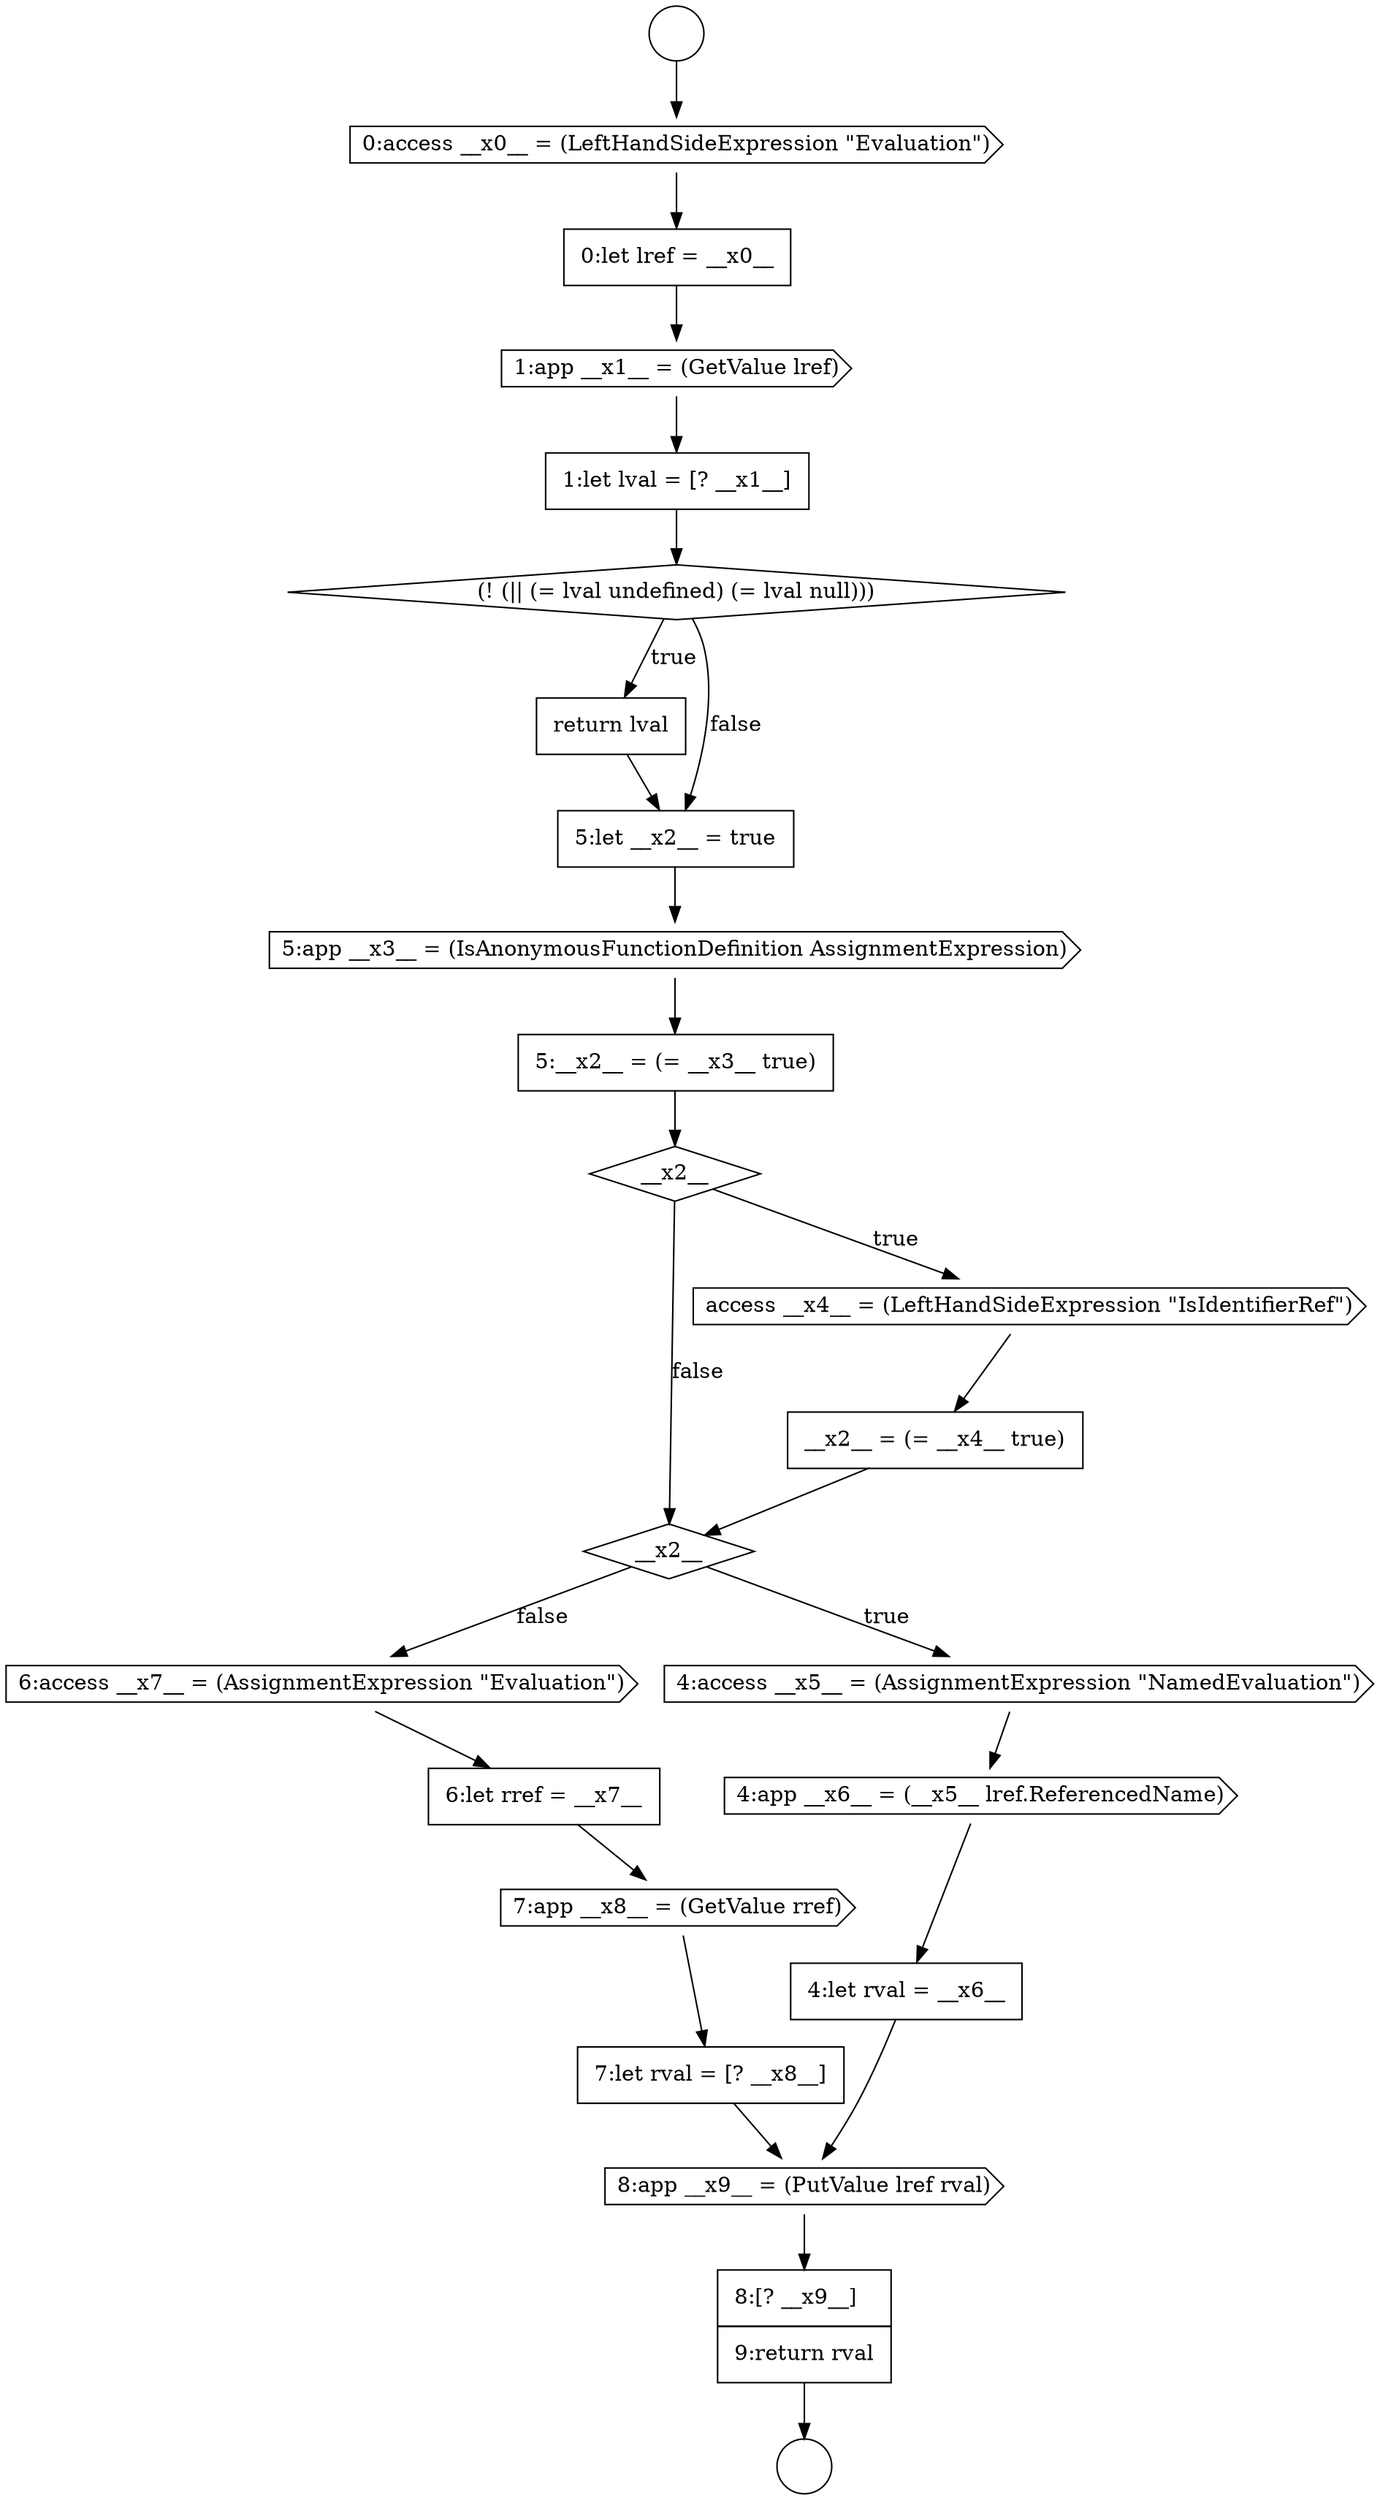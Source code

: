 digraph {
  node5706 [shape=cds, label=<<font color="black">6:access __x7__ = (AssignmentExpression &quot;Evaluation&quot;)</font>> color="black" fillcolor="white" style=filled]
  node5695 [shape=none, margin=0, label=<<font color="black">
    <table border="0" cellborder="1" cellspacing="0" cellpadding="10">
      <tr><td align="left">return lval</td></tr>
    </table>
  </font>> color="black" fillcolor="white" style=filled]
  node5697 [shape=cds, label=<<font color="black">5:app __x3__ = (IsAnonymousFunctionDefinition AssignmentExpression)</font>> color="black" fillcolor="white" style=filled]
  node5711 [shape=none, margin=0, label=<<font color="black">
    <table border="0" cellborder="1" cellspacing="0" cellpadding="10">
      <tr><td align="left">8:[? __x9__]</td></tr>
      <tr><td align="left">9:return rval</td></tr>
    </table>
  </font>> color="black" fillcolor="white" style=filled]
  node5698 [shape=none, margin=0, label=<<font color="black">
    <table border="0" cellborder="1" cellspacing="0" cellpadding="10">
      <tr><td align="left">5:__x2__ = (= __x3__ true)</td></tr>
    </table>
  </font>> color="black" fillcolor="white" style=filled]
  node5703 [shape=cds, label=<<font color="black">4:access __x5__ = (AssignmentExpression &quot;NamedEvaluation&quot;)</font>> color="black" fillcolor="white" style=filled]
  node5689 [shape=circle label=" " color="black" fillcolor="white" style=filled]
  node5693 [shape=none, margin=0, label=<<font color="black">
    <table border="0" cellborder="1" cellspacing="0" cellpadding="10">
      <tr><td align="left">1:let lval = [? __x1__]</td></tr>
    </table>
  </font>> color="black" fillcolor="white" style=filled]
  node5707 [shape=none, margin=0, label=<<font color="black">
    <table border="0" cellborder="1" cellspacing="0" cellpadding="10">
      <tr><td align="left">6:let rref = __x7__</td></tr>
    </table>
  </font>> color="black" fillcolor="white" style=filled]
  node5696 [shape=none, margin=0, label=<<font color="black">
    <table border="0" cellborder="1" cellspacing="0" cellpadding="10">
      <tr><td align="left">5:let __x2__ = true</td></tr>
    </table>
  </font>> color="black" fillcolor="white" style=filled]
  node5691 [shape=none, margin=0, label=<<font color="black">
    <table border="0" cellborder="1" cellspacing="0" cellpadding="10">
      <tr><td align="left">0:let lref = __x0__</td></tr>
    </table>
  </font>> color="black" fillcolor="white" style=filled]
  node5701 [shape=none, margin=0, label=<<font color="black">
    <table border="0" cellborder="1" cellspacing="0" cellpadding="10">
      <tr><td align="left">__x2__ = (= __x4__ true)</td></tr>
    </table>
  </font>> color="black" fillcolor="white" style=filled]
  node5708 [shape=cds, label=<<font color="black">7:app __x8__ = (GetValue rref)</font>> color="black" fillcolor="white" style=filled]
  node5702 [shape=diamond, label=<<font color="black">__x2__</font>> color="black" fillcolor="white" style=filled]
  node5690 [shape=cds, label=<<font color="black">0:access __x0__ = (LeftHandSideExpression &quot;Evaluation&quot;)</font>> color="black" fillcolor="white" style=filled]
  node5694 [shape=diamond, label=<<font color="black">(! (|| (= lval undefined) (= lval null)))</font>> color="black" fillcolor="white" style=filled]
  node5705 [shape=none, margin=0, label=<<font color="black">
    <table border="0" cellborder="1" cellspacing="0" cellpadding="10">
      <tr><td align="left">4:let rval = __x6__</td></tr>
    </table>
  </font>> color="black" fillcolor="white" style=filled]
  node5688 [shape=circle label=" " color="black" fillcolor="white" style=filled]
  node5710 [shape=cds, label=<<font color="black">8:app __x9__ = (PutValue lref rval)</font>> color="black" fillcolor="white" style=filled]
  node5692 [shape=cds, label=<<font color="black">1:app __x1__ = (GetValue lref)</font>> color="black" fillcolor="white" style=filled]
  node5699 [shape=diamond, label=<<font color="black">__x2__</font>> color="black" fillcolor="white" style=filled]
  node5704 [shape=cds, label=<<font color="black">4:app __x6__ = (__x5__ lref.ReferencedName)</font>> color="black" fillcolor="white" style=filled]
  node5700 [shape=cds, label=<<font color="black">access __x4__ = (LeftHandSideExpression &quot;IsIdentifierRef&quot;)</font>> color="black" fillcolor="white" style=filled]
  node5709 [shape=none, margin=0, label=<<font color="black">
    <table border="0" cellborder="1" cellspacing="0" cellpadding="10">
      <tr><td align="left">7:let rval = [? __x8__]</td></tr>
    </table>
  </font>> color="black" fillcolor="white" style=filled]
  node5703 -> node5704 [ color="black"]
  node5705 -> node5710 [ color="black"]
  node5697 -> node5698 [ color="black"]
  node5708 -> node5709 [ color="black"]
  node5704 -> node5705 [ color="black"]
  node5694 -> node5695 [label=<<font color="black">true</font>> color="black"]
  node5694 -> node5696 [label=<<font color="black">false</font>> color="black"]
  node5690 -> node5691 [ color="black"]
  node5711 -> node5689 [ color="black"]
  node5688 -> node5690 [ color="black"]
  node5702 -> node5703 [label=<<font color="black">true</font>> color="black"]
  node5702 -> node5706 [label=<<font color="black">false</font>> color="black"]
  node5709 -> node5710 [ color="black"]
  node5698 -> node5699 [ color="black"]
  node5691 -> node5692 [ color="black"]
  node5701 -> node5702 [ color="black"]
  node5695 -> node5696 [ color="black"]
  node5710 -> node5711 [ color="black"]
  node5696 -> node5697 [ color="black"]
  node5706 -> node5707 [ color="black"]
  node5699 -> node5700 [label=<<font color="black">true</font>> color="black"]
  node5699 -> node5702 [label=<<font color="black">false</font>> color="black"]
  node5707 -> node5708 [ color="black"]
  node5692 -> node5693 [ color="black"]
  node5693 -> node5694 [ color="black"]
  node5700 -> node5701 [ color="black"]
}
